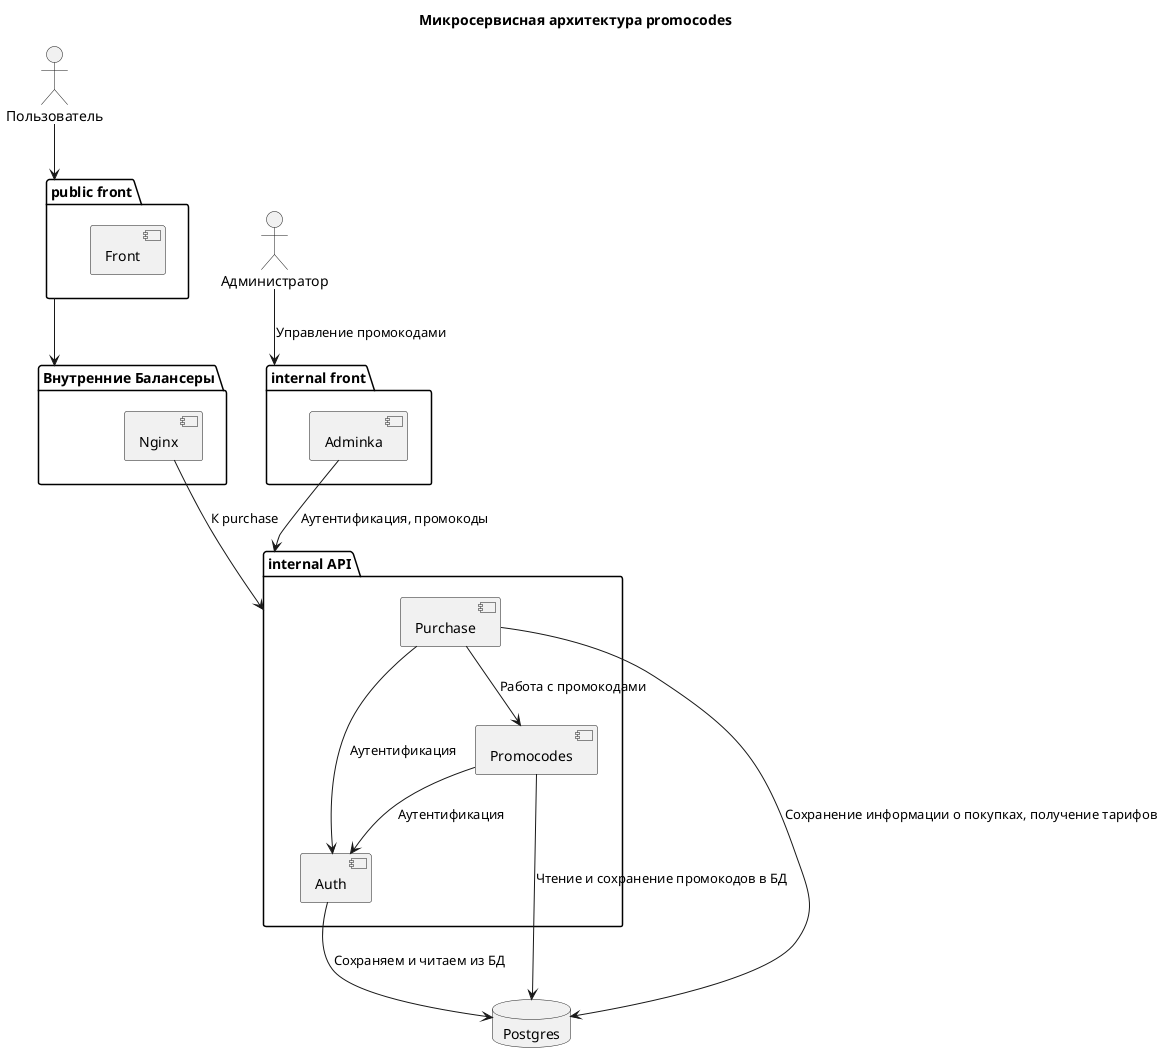 @startuml

title Микросервисная архитектура promocodes

actor Пользователь
actor Администратор

package "Внутренние Балансеры"{
    [Nginx]
}

package "internal API" {
    [Auth]
    [Purchase]
    [Promocodes]
}

package "public front" {
    [Front]
}

package "internal front" {
    [Adminka]
}


database "Postgres" {
    [Auth]
    [Promocodes]
    [Purchase]
}



Пользователь --> [public front]
Администратор --> [internal front] : Управление промокодами
[public front] --> [Внутренние Балансеры]


[Nginx] --> [internal API] : К purchase
[Purchase] --> [Promocodes] : Работа с промокодами
[Purchase] --> [Auth] : Аутентификация 
[Promocodes] --> [Auth]: Аутентификация
[Adminka] --> [internal API] : Аутентификация, промокоды

[Promocodes] --> [Postgres] : Чтение и сохранение промокодов в БД
[Purchase] --> [Postgres] : Сохранение информации о покупках, получение тарифов
[Auth] --> [Postgres] : Сохраняем и читаем из БД

@enduml